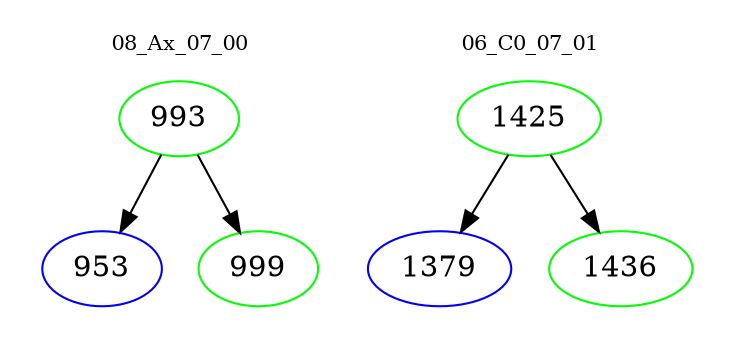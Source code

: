 digraph{
subgraph cluster_0 {
color = white
label = "08_Ax_07_00";
fontsize=10;
T0_993 [label="993", color="green"]
T0_993 -> T0_953 [color="black"]
T0_953 [label="953", color="blue"]
T0_993 -> T0_999 [color="black"]
T0_999 [label="999", color="green"]
}
subgraph cluster_1 {
color = white
label = "06_C0_07_01";
fontsize=10;
T1_1425 [label="1425", color="green"]
T1_1425 -> T1_1379 [color="black"]
T1_1379 [label="1379", color="blue"]
T1_1425 -> T1_1436 [color="black"]
T1_1436 [label="1436", color="green"]
}
}
